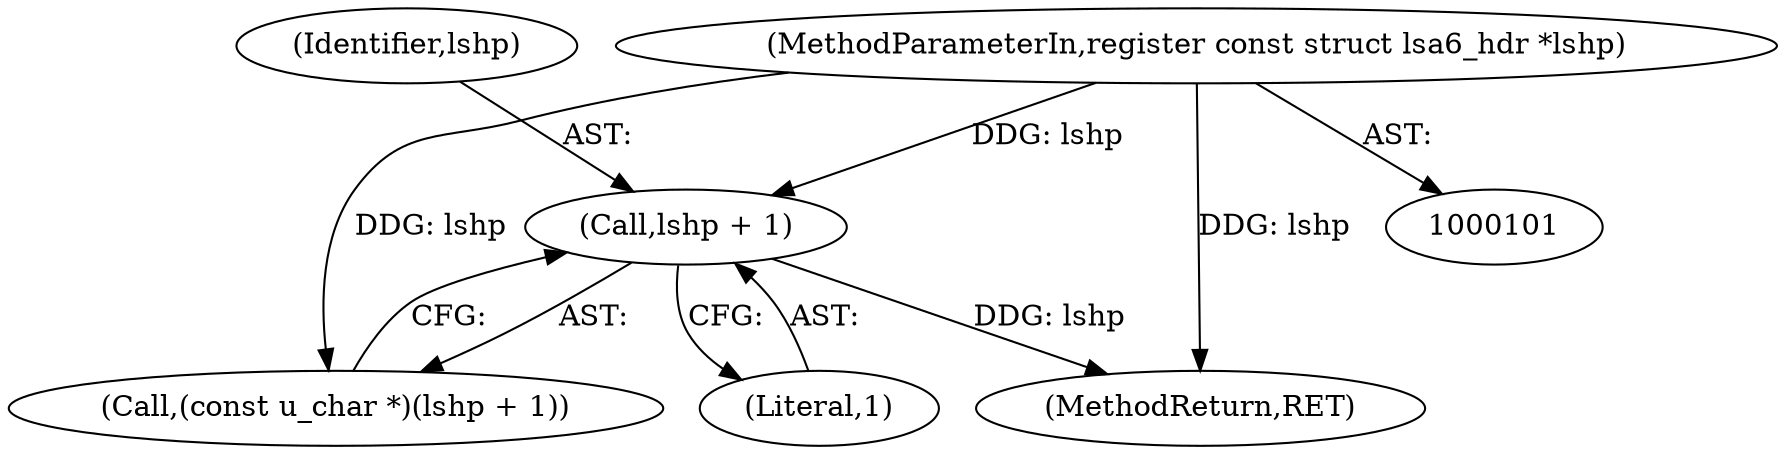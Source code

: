 digraph "0_tcpdump_e01c9bf76740802025c9328901b55ee4a0c49ed6@pointer" {
"1000110" [label="(Call,lshp + 1)"];
"1000103" [label="(MethodParameterIn,register const struct lsa6_hdr *lshp)"];
"1000110" [label="(Call,lshp + 1)"];
"1000103" [label="(MethodParameterIn,register const struct lsa6_hdr *lshp)"];
"1000111" [label="(Identifier,lshp)"];
"1000108" [label="(Call,(const u_char *)(lshp + 1))"];
"1000112" [label="(Literal,1)"];
"1000169" [label="(MethodReturn,RET)"];
"1000110" -> "1000108"  [label="AST: "];
"1000110" -> "1000112"  [label="CFG: "];
"1000111" -> "1000110"  [label="AST: "];
"1000112" -> "1000110"  [label="AST: "];
"1000108" -> "1000110"  [label="CFG: "];
"1000110" -> "1000169"  [label="DDG: lshp"];
"1000103" -> "1000110"  [label="DDG: lshp"];
"1000103" -> "1000101"  [label="AST: "];
"1000103" -> "1000169"  [label="DDG: lshp"];
"1000103" -> "1000108"  [label="DDG: lshp"];
}

